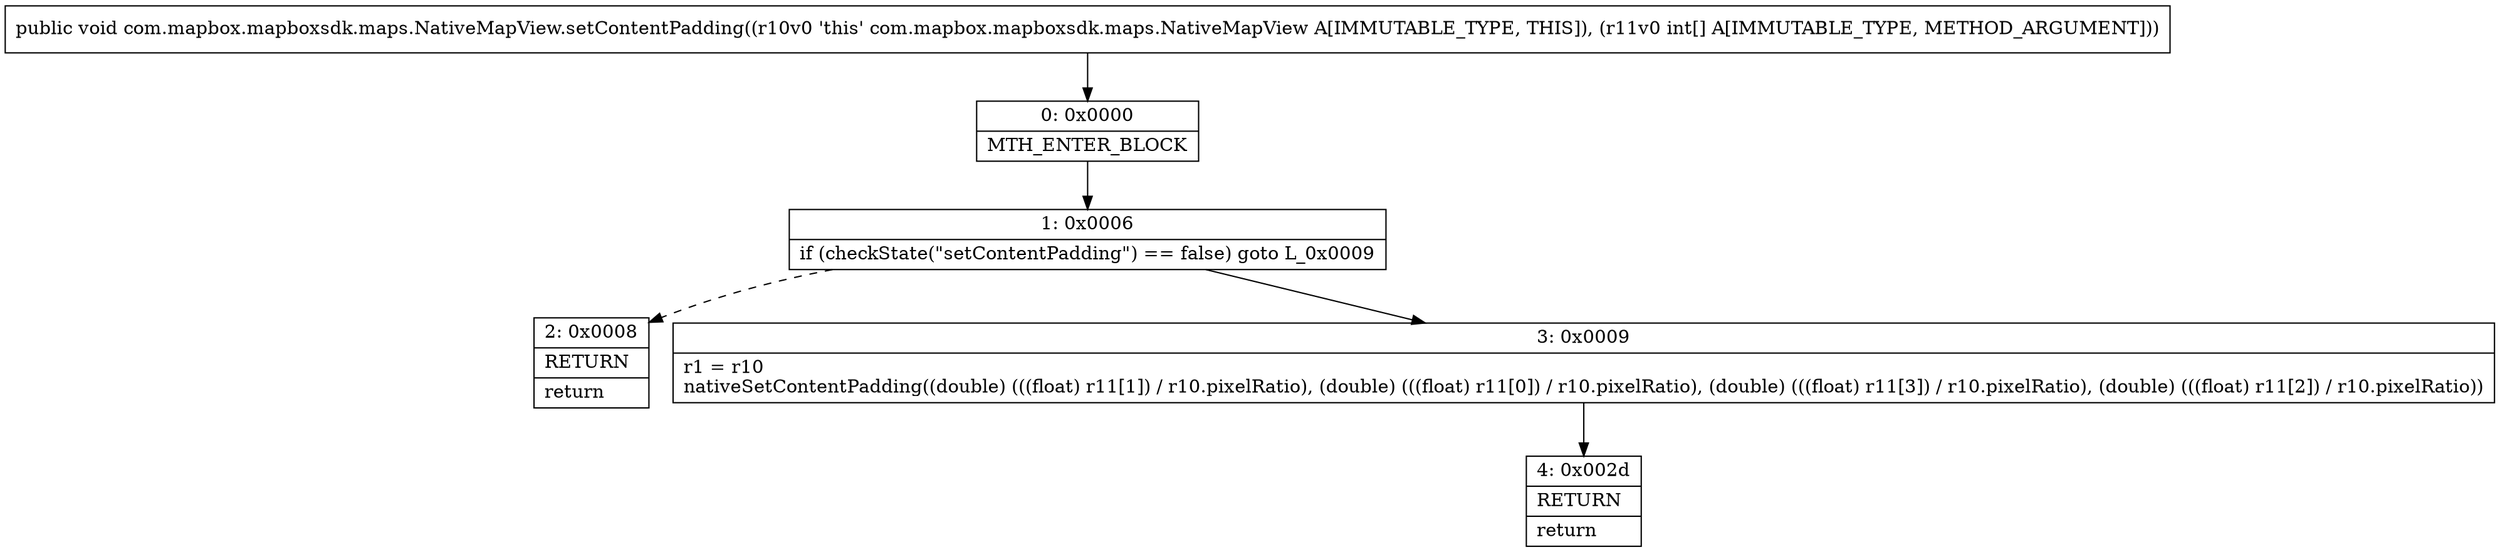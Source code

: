 digraph "CFG forcom.mapbox.mapboxsdk.maps.NativeMapView.setContentPadding([I)V" {
Node_0 [shape=record,label="{0\:\ 0x0000|MTH_ENTER_BLOCK\l}"];
Node_1 [shape=record,label="{1\:\ 0x0006|if (checkState(\"setContentPadding\") == false) goto L_0x0009\l}"];
Node_2 [shape=record,label="{2\:\ 0x0008|RETURN\l|return\l}"];
Node_3 [shape=record,label="{3\:\ 0x0009|r1 = r10\lnativeSetContentPadding((double) (((float) r11[1]) \/ r10.pixelRatio), (double) (((float) r11[0]) \/ r10.pixelRatio), (double) (((float) r11[3]) \/ r10.pixelRatio), (double) (((float) r11[2]) \/ r10.pixelRatio))\l}"];
Node_4 [shape=record,label="{4\:\ 0x002d|RETURN\l|return\l}"];
MethodNode[shape=record,label="{public void com.mapbox.mapboxsdk.maps.NativeMapView.setContentPadding((r10v0 'this' com.mapbox.mapboxsdk.maps.NativeMapView A[IMMUTABLE_TYPE, THIS]), (r11v0 int[] A[IMMUTABLE_TYPE, METHOD_ARGUMENT])) }"];
MethodNode -> Node_0;
Node_0 -> Node_1;
Node_1 -> Node_2[style=dashed];
Node_1 -> Node_3;
Node_3 -> Node_4;
}

